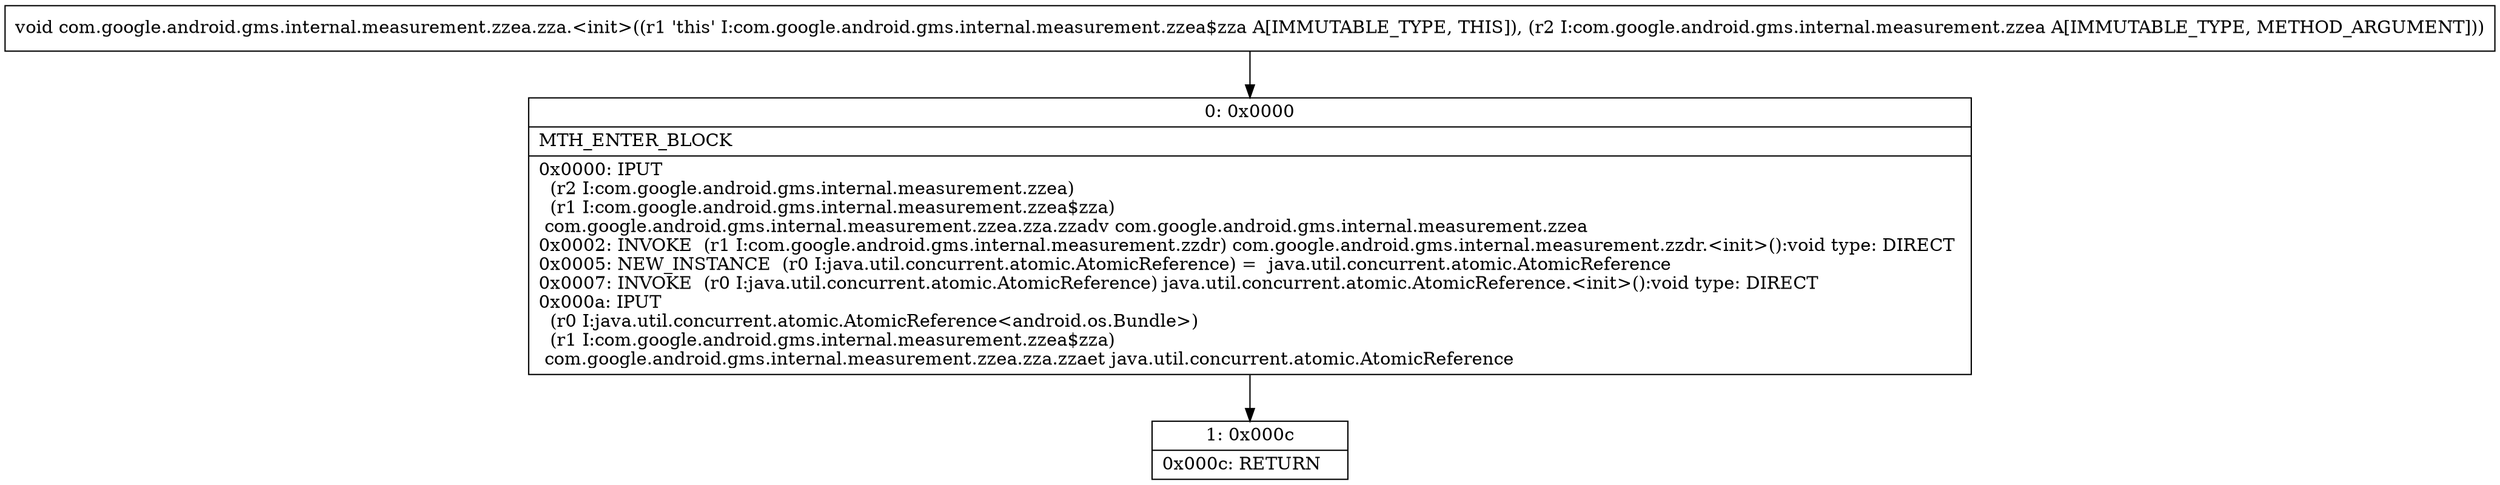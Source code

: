 digraph "CFG forcom.google.android.gms.internal.measurement.zzea.zza.\<init\>(Lcom\/google\/android\/gms\/internal\/measurement\/zzea;)V" {
Node_0 [shape=record,label="{0\:\ 0x0000|MTH_ENTER_BLOCK\l|0x0000: IPUT  \l  (r2 I:com.google.android.gms.internal.measurement.zzea)\l  (r1 I:com.google.android.gms.internal.measurement.zzea$zza)\l com.google.android.gms.internal.measurement.zzea.zza.zzadv com.google.android.gms.internal.measurement.zzea \l0x0002: INVOKE  (r1 I:com.google.android.gms.internal.measurement.zzdr) com.google.android.gms.internal.measurement.zzdr.\<init\>():void type: DIRECT \l0x0005: NEW_INSTANCE  (r0 I:java.util.concurrent.atomic.AtomicReference) =  java.util.concurrent.atomic.AtomicReference \l0x0007: INVOKE  (r0 I:java.util.concurrent.atomic.AtomicReference) java.util.concurrent.atomic.AtomicReference.\<init\>():void type: DIRECT \l0x000a: IPUT  \l  (r0 I:java.util.concurrent.atomic.AtomicReference\<android.os.Bundle\>)\l  (r1 I:com.google.android.gms.internal.measurement.zzea$zza)\l com.google.android.gms.internal.measurement.zzea.zza.zzaet java.util.concurrent.atomic.AtomicReference \l}"];
Node_1 [shape=record,label="{1\:\ 0x000c|0x000c: RETURN   \l}"];
MethodNode[shape=record,label="{void com.google.android.gms.internal.measurement.zzea.zza.\<init\>((r1 'this' I:com.google.android.gms.internal.measurement.zzea$zza A[IMMUTABLE_TYPE, THIS]), (r2 I:com.google.android.gms.internal.measurement.zzea A[IMMUTABLE_TYPE, METHOD_ARGUMENT])) }"];
MethodNode -> Node_0;
Node_0 -> Node_1;
}


